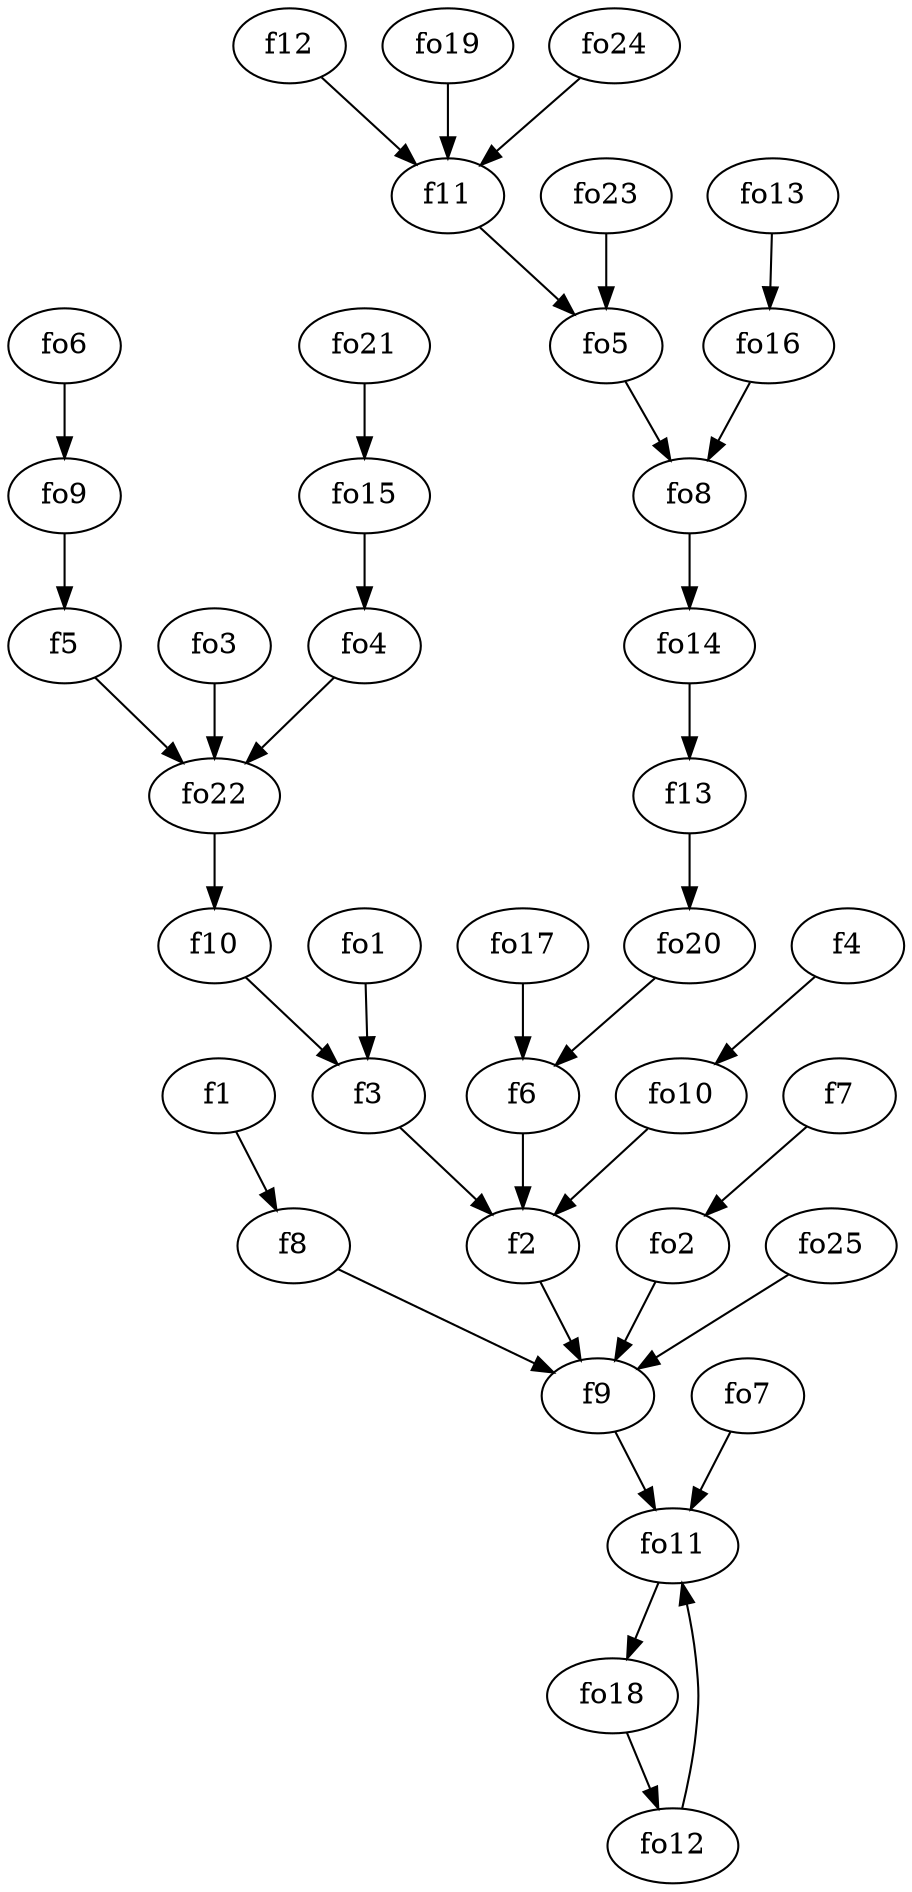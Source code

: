 strict digraph  {
f1;
f2;
f3;
f4;
f5;
f6;
f7;
f8;
f9;
f10;
f11;
f12;
f13;
fo1;
fo2;
fo3;
fo4;
fo5;
fo6;
fo7;
fo8;
fo9;
fo10;
fo11;
fo12;
fo13;
fo14;
fo15;
fo16;
fo17;
fo18;
fo19;
fo20;
fo21;
fo22;
fo23;
fo24;
fo25;
f1 -> f8  [weight=2];
f2 -> f9  [weight=2];
f3 -> f2  [weight=2];
f4 -> fo10  [weight=2];
f5 -> fo22  [weight=2];
f6 -> f2  [weight=2];
f7 -> fo2  [weight=2];
f8 -> f9  [weight=2];
f9 -> fo11  [weight=2];
f10 -> f3  [weight=2];
f11 -> fo5  [weight=2];
f12 -> f11  [weight=2];
f13 -> fo20  [weight=2];
fo1 -> f3  [weight=2];
fo2 -> f9  [weight=2];
fo3 -> fo22  [weight=2];
fo4 -> fo22  [weight=2];
fo5 -> fo8  [weight=2];
fo6 -> fo9  [weight=2];
fo7 -> fo11  [weight=2];
fo8 -> fo14  [weight=2];
fo9 -> f5  [weight=2];
fo10 -> f2  [weight=2];
fo11 -> fo18  [weight=2];
fo12 -> fo11  [weight=2];
fo13 -> fo16  [weight=2];
fo14 -> f13  [weight=2];
fo15 -> fo4  [weight=2];
fo16 -> fo8  [weight=2];
fo17 -> f6  [weight=2];
fo18 -> fo12  [weight=2];
fo19 -> f11  [weight=2];
fo20 -> f6  [weight=2];
fo21 -> fo15  [weight=2];
fo22 -> f10  [weight=2];
fo23 -> fo5  [weight=2];
fo24 -> f11  [weight=2];
fo25 -> f9  [weight=2];
}
